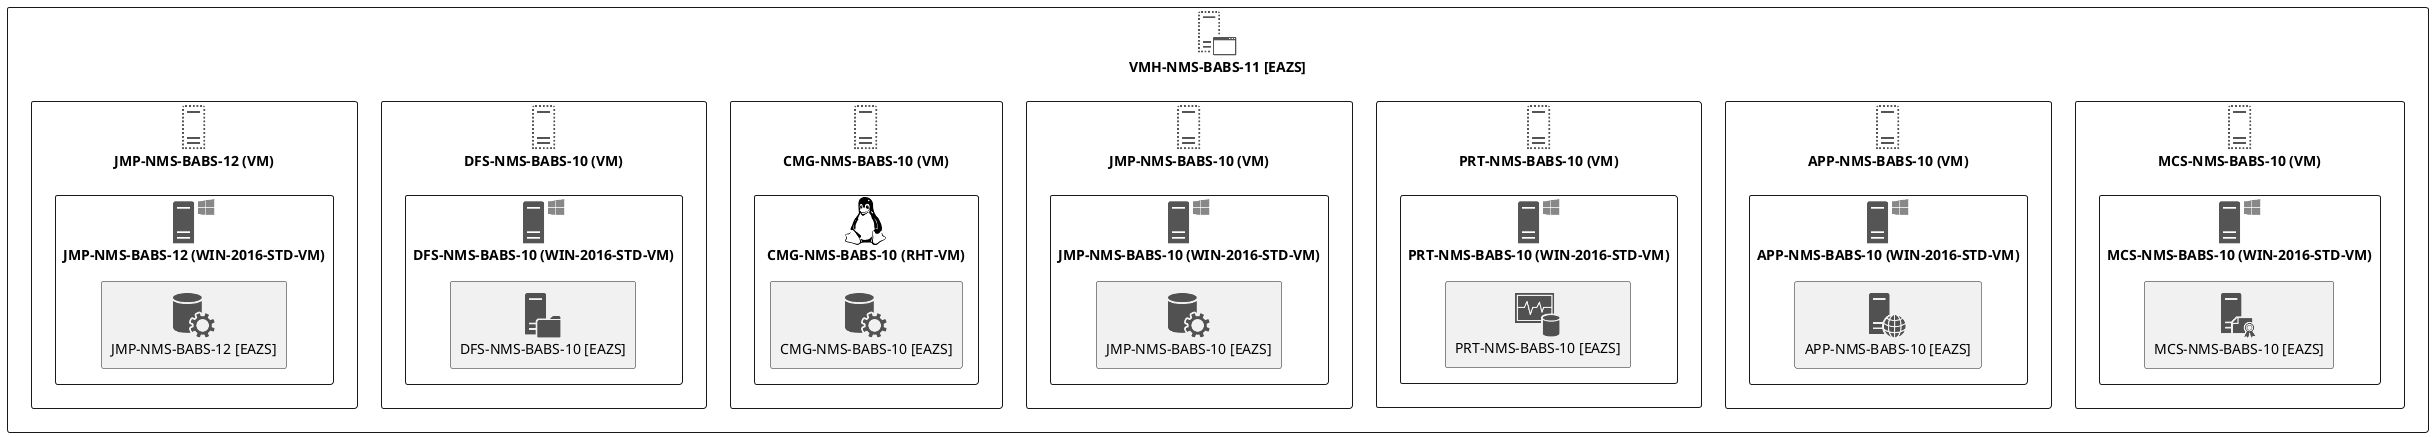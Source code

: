 @startuml


skinparam monochrome true
skinparam componentStyle uml2
!include <office/servers/virtual_application_server>
!include <office/Servers/virtual_server>
!include <office/Servers/windows_server>
!include <office/servers/certificate_authority>
!include <office/Servers/virtual_server>
!include <office/Servers/windows_server>
!include <office/servers/web_server>
!include <office/Servers/virtual_server>
!include <office/Servers/windows_server>
!include <office/databases/monitoring_store>
!include <office/Servers/virtual_server>
!include <office/Servers/windows_server>
!include <office/services/central_management_service>
!include <office/Servers/virtual_server>
!include <cloudinsight/linux>
!include <office/communications/central_management_service>
!include <office/Servers/virtual_server>
!include <office/Servers/windows_server>
!include <office/Servers/file_server>
!include <office/Servers/virtual_server>
!include <office/Servers/windows_server>
!include <office/services/central_management_service>

show stereotype

rectangle VMH__S_NMS__S_BABS__S_11__F__aA_EAZS_aC_ as "VMH-NMS-BABS-11 [EAZS]" <<$virtual_application_server>> {
	rectangle MCS__S_NMS__S_BABS__S_10__F___N_VM__O_ as "MCS-NMS-BABS-10 (VM)" <<$virtual_server>> {
		rectangle MCS__S_NMS__S_BABS__S_10__F___N_WIN__S_2016__S_STD__S_VM__O_ as "MCS-NMS-BABS-10 (WIN-2016-STD-VM)" <<$windows_server>> {
			rectangle MCS__S_NMS__S_BABS__S_10__F__aA_EAZS_aC_ as "MCS-NMS-BABS-10 [EAZS]" <<$certificate_authority>> {
			
			}
		}
	}
	rectangle APP__S_NMS__S_BABS__S_10__F___N_VM__O_ as "APP-NMS-BABS-10 (VM)" <<$virtual_server>> {
		rectangle APP__S_NMS__S_BABS__S_10__F___N_WIN__S_2016__S_STD__S_VM__O_ as "APP-NMS-BABS-10 (WIN-2016-STD-VM)" <<$windows_server>> {
			rectangle APP__S_NMS__S_BABS__S_10__F__aA_EAZS_aC_ as "APP-NMS-BABS-10 [EAZS]" <<$web_server>> {
			
			}
		}
	}
	rectangle PRT__S_NMS__S_BABS__S_10__F___N_VM__O_ as "PRT-NMS-BABS-10 (VM)" <<$virtual_server>> {
		rectangle PRT__S_NMS__S_BABS__S_10__F___N_WIN__S_2016__S_STD__S_VM__O_ as "PRT-NMS-BABS-10 (WIN-2016-STD-VM)" <<$windows_server>> {
			rectangle PRT__S_NMS__S_BABS__S_10__F__aA_EAZS_aC_ as "PRT-NMS-BABS-10 [EAZS]" <<$monitoring_store>> {
			
			}
		}
	}
	rectangle JMP__S_NMS__S_BABS__S_10__F___N_VM__O_ as "JMP-NMS-BABS-10 (VM)" <<$virtual_server>> {
		rectangle JMP__S_NMS__S_BABS__S_10__F___N_WIN__S_2016__S_STD__S_VM__O_ as "JMP-NMS-BABS-10 (WIN-2016-STD-VM)" <<$windows_server>> {
			rectangle JMP__S_NMS__S_BABS__S_10__F__aA_EAZS_aC_ as "JMP-NMS-BABS-10 [EAZS]" <<$central_management_service>> {
			
			}
		}
	}
	rectangle CMG__S_NMS__S_BABS__S_10__F___N_VM__O_ as "CMG-NMS-BABS-10 (VM)" <<$virtual_server>> {
		rectangle CMG__S_NMS__S_BABS__S_10__F___N_RHT__S_VM__O_ as "CMG-NMS-BABS-10 (RHT-VM)" <<$linux>> {
			rectangle CMG__S_NMS__S_BABS__S_10__F__aA_EAZS_aC_ as "CMG-NMS-BABS-10 [EAZS]" <<$central_management_service>> {
			
			}
		}
	}
	rectangle DFS__S_NMS__S_BABS__S_10__F___N_VM__O_ as "DFS-NMS-BABS-10 (VM)" <<$virtual_server>> {
		rectangle DFS__S_NMS__S_BABS__S_10__F___N_WIN__S_2016__S_STD__S_VM__O_ as "DFS-NMS-BABS-10 (WIN-2016-STD-VM)" <<$windows_server>> {
			rectangle DFS__S_NMS__S_BABS__S_10__F__aA_EAZS_aC_ as "DFS-NMS-BABS-10 [EAZS]" <<$file_server>> {
			
			}
		}
	}
	rectangle JMP__S_NMS__S_BABS__S_12__F___N_VM__O_ as "JMP-NMS-BABS-12 (VM)" <<$virtual_server>> {
		rectangle JMP__S_NMS__S_BABS__S_12__F___N_WIN__S_2016__S_STD__S_VM__O_ as "JMP-NMS-BABS-12 (WIN-2016-STD-VM)" <<$windows_server>> {
			rectangle JMP__S_NMS__S_BABS__S_12__F__aA_EAZS_aC_ as "JMP-NMS-BABS-12 [EAZS]" <<$central_management_service>> {
			
			}
		}
	}
}


' Begin Protected Region [[layouting]]

' End Protected Region   [[layouting]]

@enduml
' Actifsource ID=[dc5bfacd-eaac-11e8-88d3-bfc6b992bdec,a1b9d187-0e9b-11e9-9f19-6d15636f4ecc,Hash]
